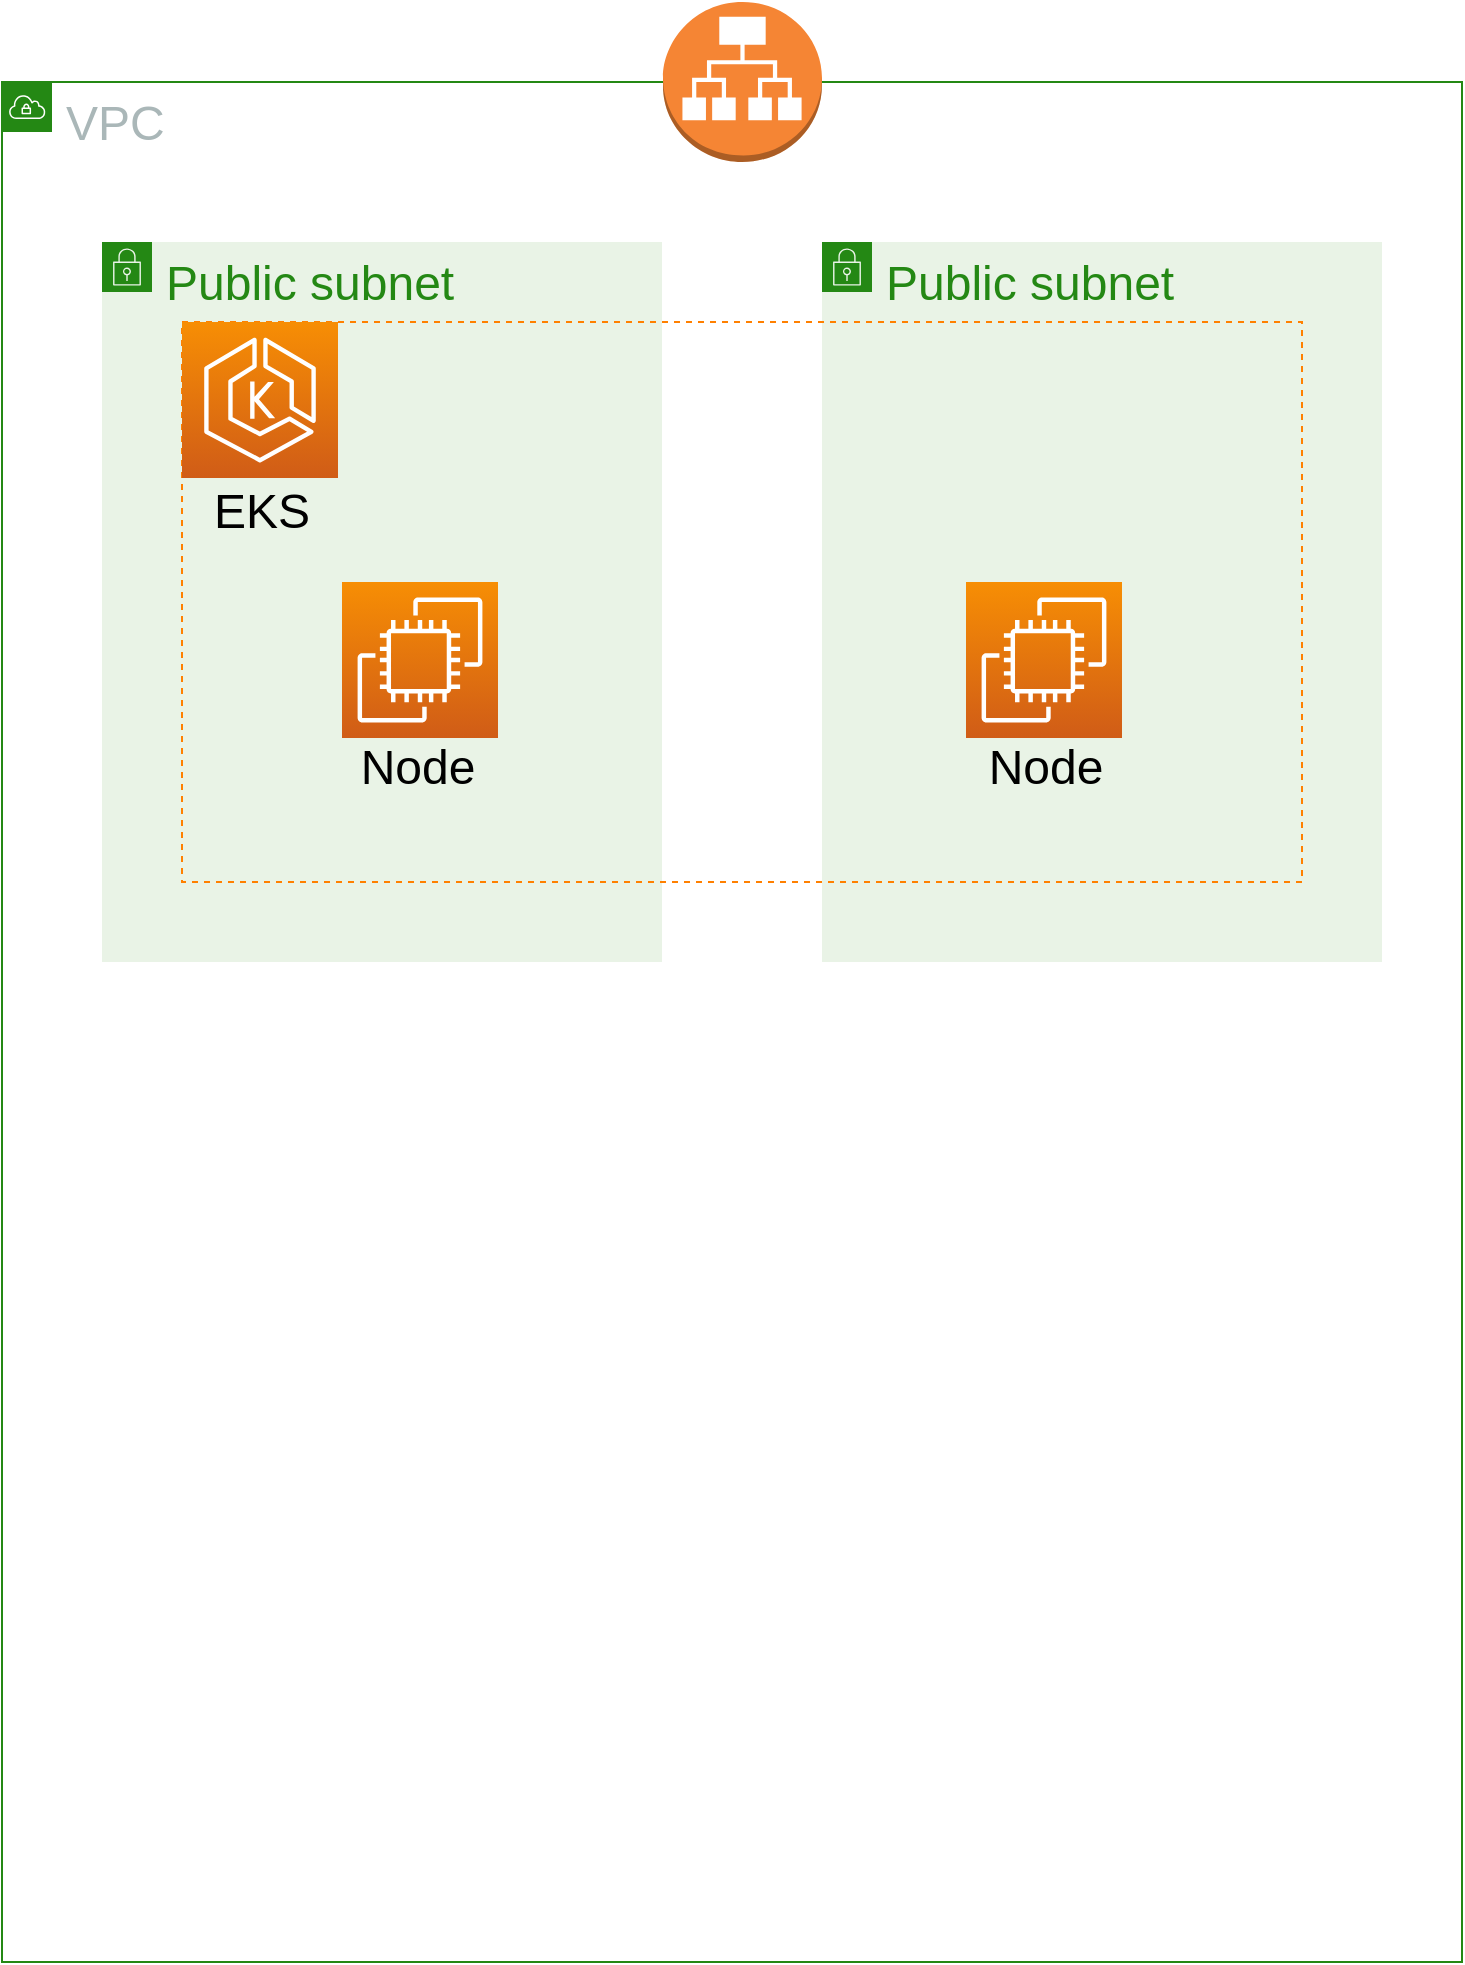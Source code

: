 <mxfile version="20.0.4" type="github">
  <diagram id="LKw3yPQcZRu6g3r9BWp9" name="Page-1">
    <mxGraphModel dx="3020" dy="2225" grid="1" gridSize="10" guides="1" tooltips="1" connect="1" arrows="1" fold="1" page="1" pageScale="1" pageWidth="850" pageHeight="1100" math="0" shadow="0">
      <root>
        <mxCell id="0" />
        <mxCell id="1" parent="0" />
        <mxCell id="uwTPj9ky21v6XsiQclm8-14" value="Public subnet" style="points=[[0,0],[0.25,0],[0.5,0],[0.75,0],[1,0],[1,0.25],[1,0.5],[1,0.75],[1,1],[0.75,1],[0.5,1],[0.25,1],[0,1],[0,0.75],[0,0.5],[0,0.25]];outlineConnect=0;gradientColor=none;html=1;whiteSpace=wrap;fontSize=24;fontStyle=0;container=1;pointerEvents=0;collapsible=0;recursiveResize=0;shape=mxgraph.aws4.group;grIcon=mxgraph.aws4.group_security_group;grStroke=0;strokeColor=#248814;fillColor=#E9F3E6;verticalAlign=top;align=left;spacingLeft=30;fontColor=#248814;dashed=0;labelBackgroundColor=none;" parent="1" vertex="1">
          <mxGeometry x="-360" y="-720" width="280" height="360" as="geometry" />
        </mxCell>
        <mxCell id="uwTPj9ky21v6XsiQclm8-2" value="VPC" style="points=[[0,0],[0.25,0],[0.5,0],[0.75,0],[1,0],[1,0.25],[1,0.5],[1,0.75],[1,1],[0.75,1],[0.5,1],[0.25,1],[0,1],[0,0.75],[0,0.5],[0,0.25]];outlineConnect=0;gradientColor=none;html=1;whiteSpace=wrap;fontSize=24;fontStyle=0;container=1;pointerEvents=0;collapsible=0;recursiveResize=0;shape=mxgraph.aws4.group;grIcon=mxgraph.aws4.group_vpc;strokeColor=#248814;fillColor=none;verticalAlign=top;align=left;spacingLeft=30;fontColor=#AAB7B8;dashed=0;" parent="1" vertex="1">
          <mxGeometry x="-770" y="-800" width="730" height="940" as="geometry" />
        </mxCell>
        <mxCell id="uwTPj9ky21v6XsiQclm8-13" value="Public subnet" style="points=[[0,0],[0.25,0],[0.5,0],[0.75,0],[1,0],[1,0.25],[1,0.5],[1,0.75],[1,1],[0.75,1],[0.5,1],[0.25,1],[0,1],[0,0.75],[0,0.5],[0,0.25]];outlineConnect=0;gradientColor=none;html=1;whiteSpace=wrap;fontSize=24;fontStyle=0;container=1;pointerEvents=0;collapsible=0;recursiveResize=0;shape=mxgraph.aws4.group;grIcon=mxgraph.aws4.group_security_group;grStroke=0;strokeColor=#248814;fillColor=#E9F3E6;verticalAlign=top;align=left;spacingLeft=30;fontColor=#248814;dashed=0;labelBackgroundColor=none;" parent="uwTPj9ky21v6XsiQclm8-2" vertex="1">
          <mxGeometry x="50" y="80" width="280" height="360" as="geometry" />
        </mxCell>
        <mxCell id="uwTPj9ky21v6XsiQclm8-9" value="" style="rounded=0;whiteSpace=wrap;html=1;fontSize=24;dashed=1;labelBackgroundColor=none;fillColor=none;strokeColor=#FF8000;" parent="uwTPj9ky21v6XsiQclm8-2" vertex="1">
          <mxGeometry x="90" y="120" width="560" height="280" as="geometry" />
        </mxCell>
        <mxCell id="uwTPj9ky21v6XsiQclm8-4" value="" style="sketch=0;points=[[0,0,0],[0.25,0,0],[0.5,0,0],[0.75,0,0],[1,0,0],[0,1,0],[0.25,1,0],[0.5,1,0],[0.75,1,0],[1,1,0],[0,0.25,0],[0,0.5,0],[0,0.75,0],[1,0.25,0],[1,0.5,0],[1,0.75,0]];outlineConnect=0;fontColor=#232F3E;gradientColor=#F78E04;gradientDirection=north;fillColor=#D05C17;strokeColor=#ffffff;dashed=0;verticalLabelPosition=bottom;verticalAlign=top;align=center;html=1;fontSize=12;fontStyle=0;aspect=fixed;shape=mxgraph.aws4.resourceIcon;resIcon=mxgraph.aws4.eks;" parent="uwTPj9ky21v6XsiQclm8-2" vertex="1">
          <mxGeometry x="90" y="120" width="78" height="78" as="geometry" />
        </mxCell>
        <mxCell id="uwTPj9ky21v6XsiQclm8-26" value="EKS" style="text;html=1;strokeColor=none;fillColor=none;align=center;verticalAlign=middle;whiteSpace=wrap;rounded=0;dashed=1;labelBackgroundColor=none;fontSize=24;fontColor=#000000;" parent="uwTPj9ky21v6XsiQclm8-2" vertex="1">
          <mxGeometry x="90" y="200" width="80" height="30" as="geometry" />
        </mxCell>
        <mxCell id="uwTPj9ky21v6XsiQclm8-29" value="" style="sketch=0;points=[[0,0,0],[0.25,0,0],[0.5,0,0],[0.75,0,0],[1,0,0],[0,1,0],[0.25,1,0],[0.5,1,0],[0.75,1,0],[1,1,0],[0,0.25,0],[0,0.5,0],[0,0.75,0],[1,0.25,0],[1,0.5,0],[1,0.75,0]];outlineConnect=0;fontColor=#232F3E;gradientColor=#F78E04;gradientDirection=north;fillColor=#D05C17;strokeColor=#ffffff;dashed=0;verticalLabelPosition=bottom;verticalAlign=top;align=center;html=1;fontSize=12;fontStyle=0;aspect=fixed;shape=mxgraph.aws4.resourceIcon;resIcon=mxgraph.aws4.ec2;labelBackgroundColor=none;" parent="uwTPj9ky21v6XsiQclm8-2" vertex="1">
          <mxGeometry x="170" y="250" width="78" height="78" as="geometry" />
        </mxCell>
        <mxCell id="uwTPj9ky21v6XsiQclm8-30" value="" style="sketch=0;points=[[0,0,0],[0.25,0,0],[0.5,0,0],[0.75,0,0],[1,0,0],[0,1,0],[0.25,1,0],[0.5,1,0],[0.75,1,0],[1,1,0],[0,0.25,0],[0,0.5,0],[0,0.75,0],[1,0.25,0],[1,0.5,0],[1,0.75,0]];outlineConnect=0;fontColor=#232F3E;gradientColor=#F78E04;gradientDirection=north;fillColor=#D05C17;strokeColor=#ffffff;dashed=0;verticalLabelPosition=bottom;verticalAlign=top;align=center;html=1;fontSize=12;fontStyle=0;aspect=fixed;shape=mxgraph.aws4.resourceIcon;resIcon=mxgraph.aws4.ec2;labelBackgroundColor=none;" parent="uwTPj9ky21v6XsiQclm8-2" vertex="1">
          <mxGeometry x="482" y="250" width="78" height="78" as="geometry" />
        </mxCell>
        <mxCell id="uwTPj9ky21v6XsiQclm8-31" value="Node" style="text;html=1;strokeColor=none;fillColor=none;align=center;verticalAlign=middle;whiteSpace=wrap;rounded=0;dashed=1;labelBackgroundColor=none;fontSize=24;fontColor=#000000;" parent="uwTPj9ky21v6XsiQclm8-2" vertex="1">
          <mxGeometry x="168" y="328" width="80" height="30" as="geometry" />
        </mxCell>
        <mxCell id="uwTPj9ky21v6XsiQclm8-32" value="Node" style="text;html=1;strokeColor=none;fillColor=none;align=center;verticalAlign=middle;whiteSpace=wrap;rounded=0;dashed=1;labelBackgroundColor=none;fontSize=24;fontColor=#000000;" parent="uwTPj9ky21v6XsiQclm8-2" vertex="1">
          <mxGeometry x="482" y="328" width="80" height="30" as="geometry" />
        </mxCell>
        <mxCell id="uwTPj9ky21v6XsiQclm8-25" value="" style="outlineConnect=0;dashed=0;verticalLabelPosition=bottom;verticalAlign=top;align=center;html=1;shape=mxgraph.aws3.application_load_balancer;fillColor=#F58534;gradientColor=none;labelBackgroundColor=none;fontSize=24;fontColor=#000000;strokeColor=#FF8000;" parent="1" vertex="1">
          <mxGeometry x="-439.5" y="-840" width="79.5" height="80" as="geometry" />
        </mxCell>
      </root>
    </mxGraphModel>
  </diagram>
</mxfile>
